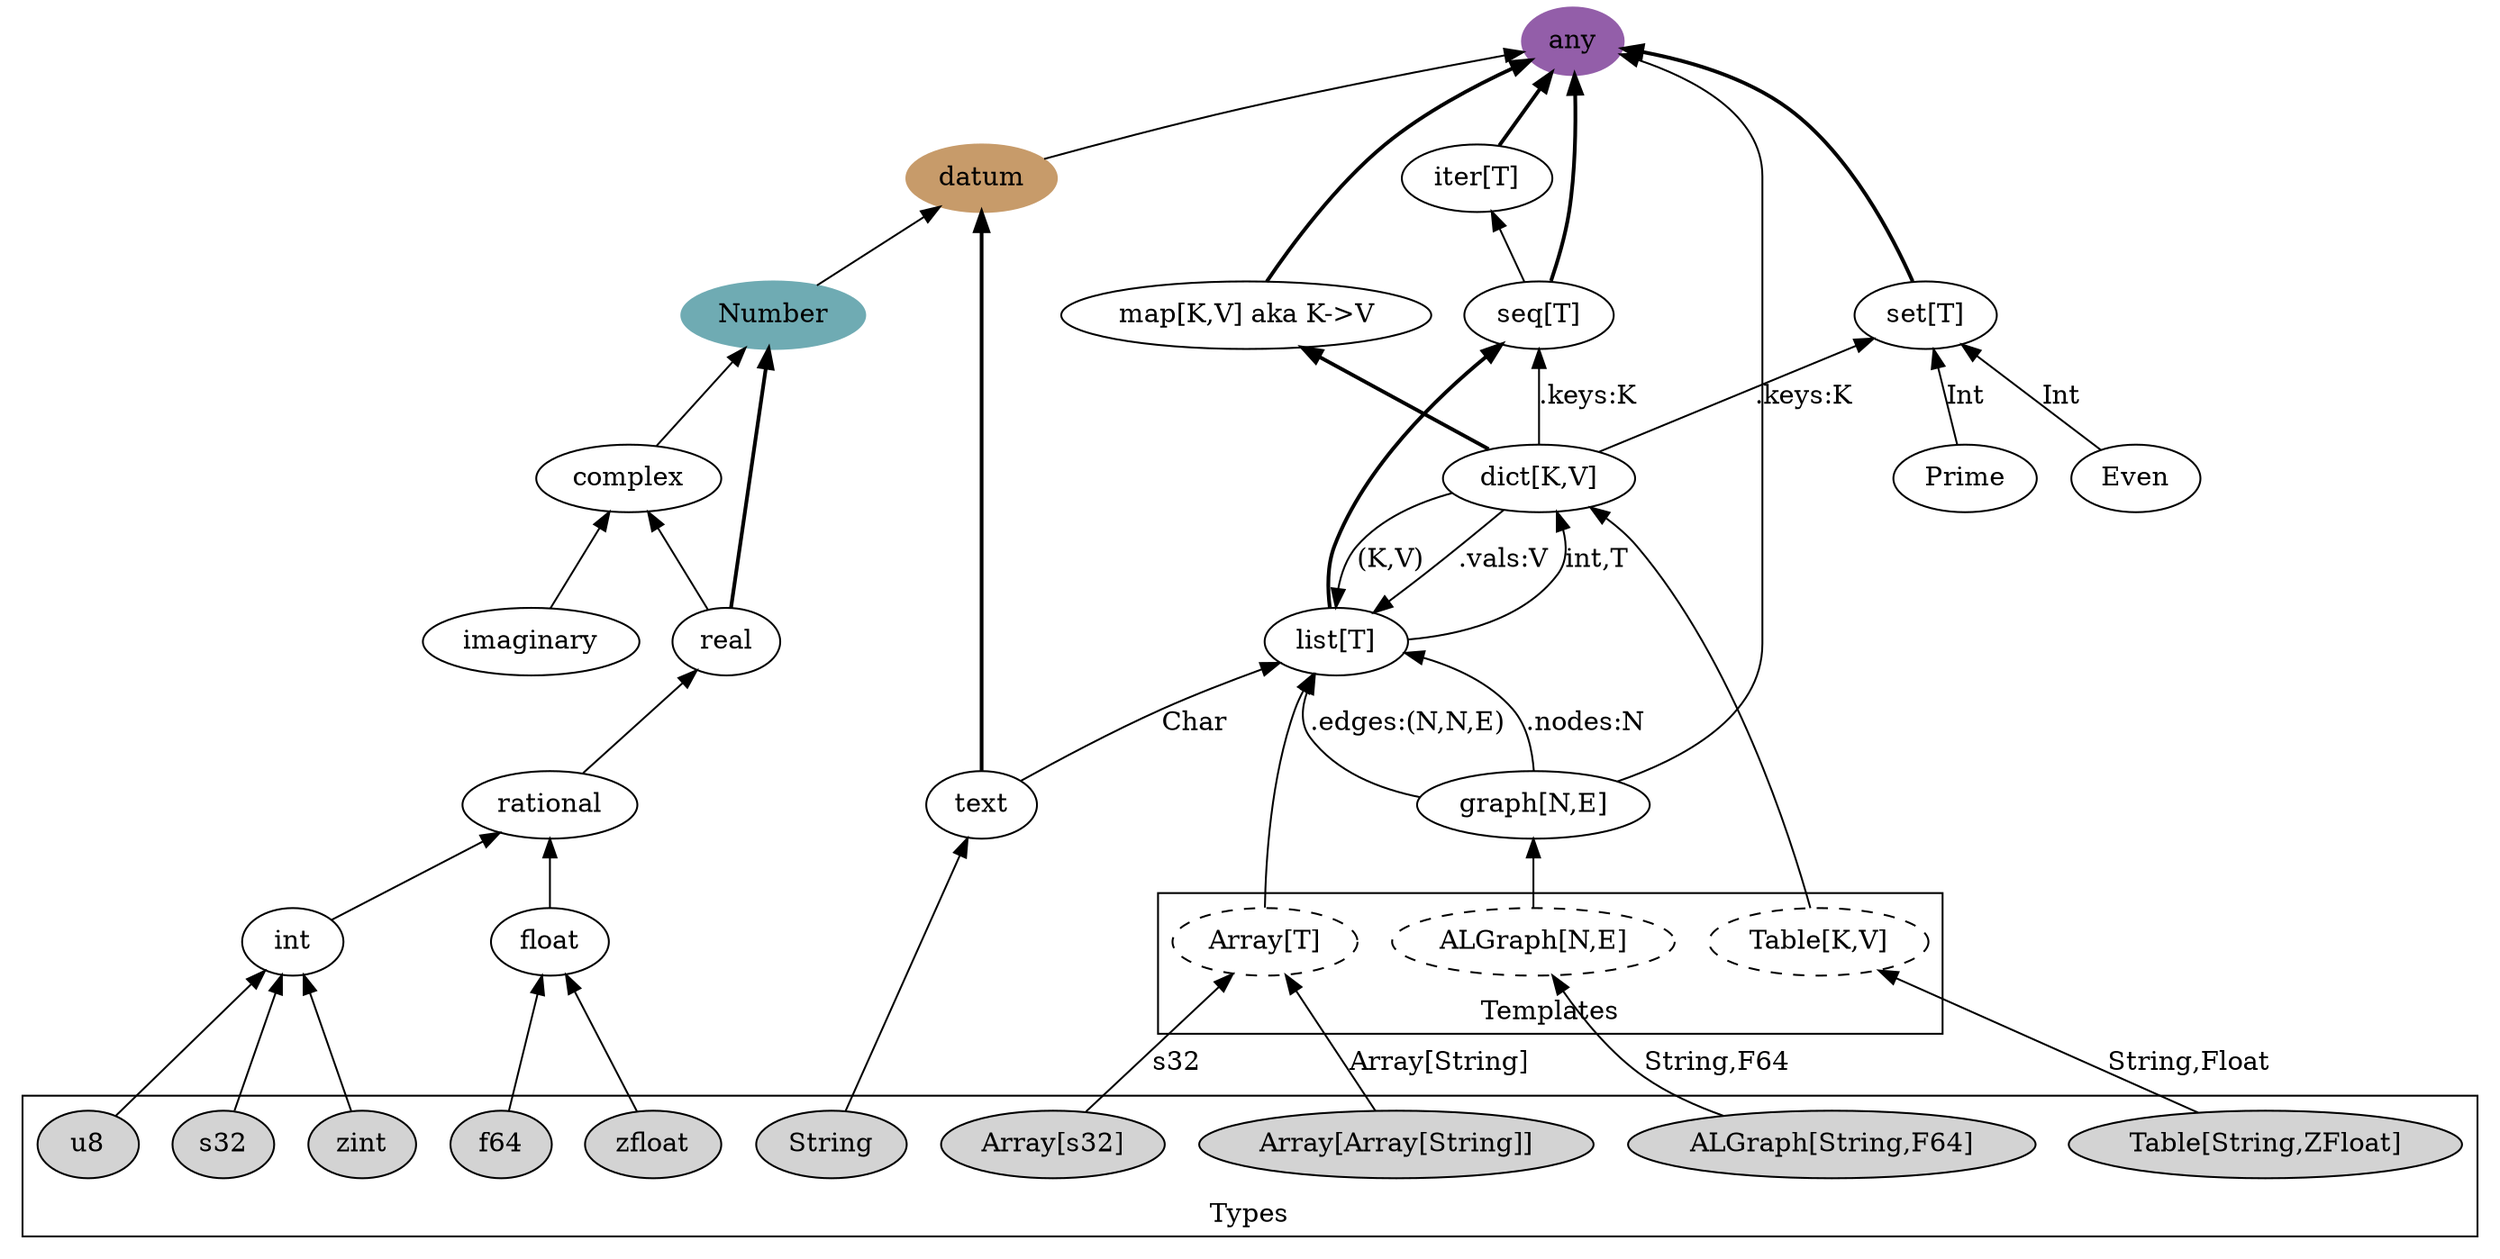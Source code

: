 digraph {
    #layout="fdp";
    rankdir="BT";
    #concentrate=true;

    # CLUSTERS
    subgraph cluster_0 {
        label="Templates";
        
        array [label="Array[T]", style="dashed"];
        table [label="Table[K,V]", style="dashed"];
        algraph [label="ALGraph[N,E]", style="dashed"];
    }

    subgraph cluster_1 {
        label="Types";
        f64, zfloat [style="filled"];
        u8, s32, zint [style="filled"];
        str [label="String", style="filled"];

        array0 [label="Array[s32]", style="filled"];
        array1 [label="Array[Array[String]]", style="filled"];

        table0 [label="Table[String,ZFloat]", style="filled"];

        algraph0 [label="ALGraph[String,F64]", style="filled"];

    }

    array -> list;
    table -> dict;
    algraph -> graph_;

    array0 -> array [label="s32"];
    array1 -> array [label="Array[String]"];

    algraph0 -> algraph [label="String,F64"];

    table0 -> table [label="String,Float"];
    str -> text;
    text -> list [label="Char"];

    Prime;
    Even;
    Even -> set [label="Int"];
    Prime -> set [label="Int"];

    #array -> list;
    #table -> dict;
    #algraph -> graph_;

    # NODES (FORMS)

    any [color="#935EA9", style="filled"];

    datum [color="#C79B6A", style="filled"];
    datum -> any;

    text -> datum [style="bold"];
    #char -> text [style="bold"];

    number [label="Number", color="#6FABB3", style="filled"];
    number -> datum;

    real -> number [style="bold"];
    complex -> number;
    real -> complex;
    imaginary -> complex;
    rational -> real;
    float -> rational;
    int -> rational;

    #group [label="Group[T]"];
    #group -> set;

    map [label="map[K,V] aka K->V"];
    map -> any [style="bold"];

    set [label="set[T]"];
    set -> any [style="bold"];

    seq [label="seq[T]"];
    seq -> iter;
    seq -> any [style="bold"];

    iter [label="iter[T]"];
    iter -> any [style="bold"];

    list [label="list[T]"];
    list -> seq [style="bold"];
    list -> dict [label="int,T"];

    #maybe [label="maybe[T]"];
    #maybe -> list;

    #func [label="func[A,R]"];
    #func -> map [label="A,R"];

    dict [label="dict[K,V]"];
    dict -> map [style="bold"];
    dict -> set [label=".keys:K"];
    dict -> seq [label=".keys:K"];
    dict -> list [label="(K,V)"];
    dict -> list [label=".vals:V"];

    graph_ [label="graph[N,E]"];
    graph_ -> any;
    graph_ -> list [label=".nodes:N"];
    graph_ -> list [label=".edges:(N,N,E)"];

    u8, s32, zint -> int;
    f64, zfloat -> float;

}
